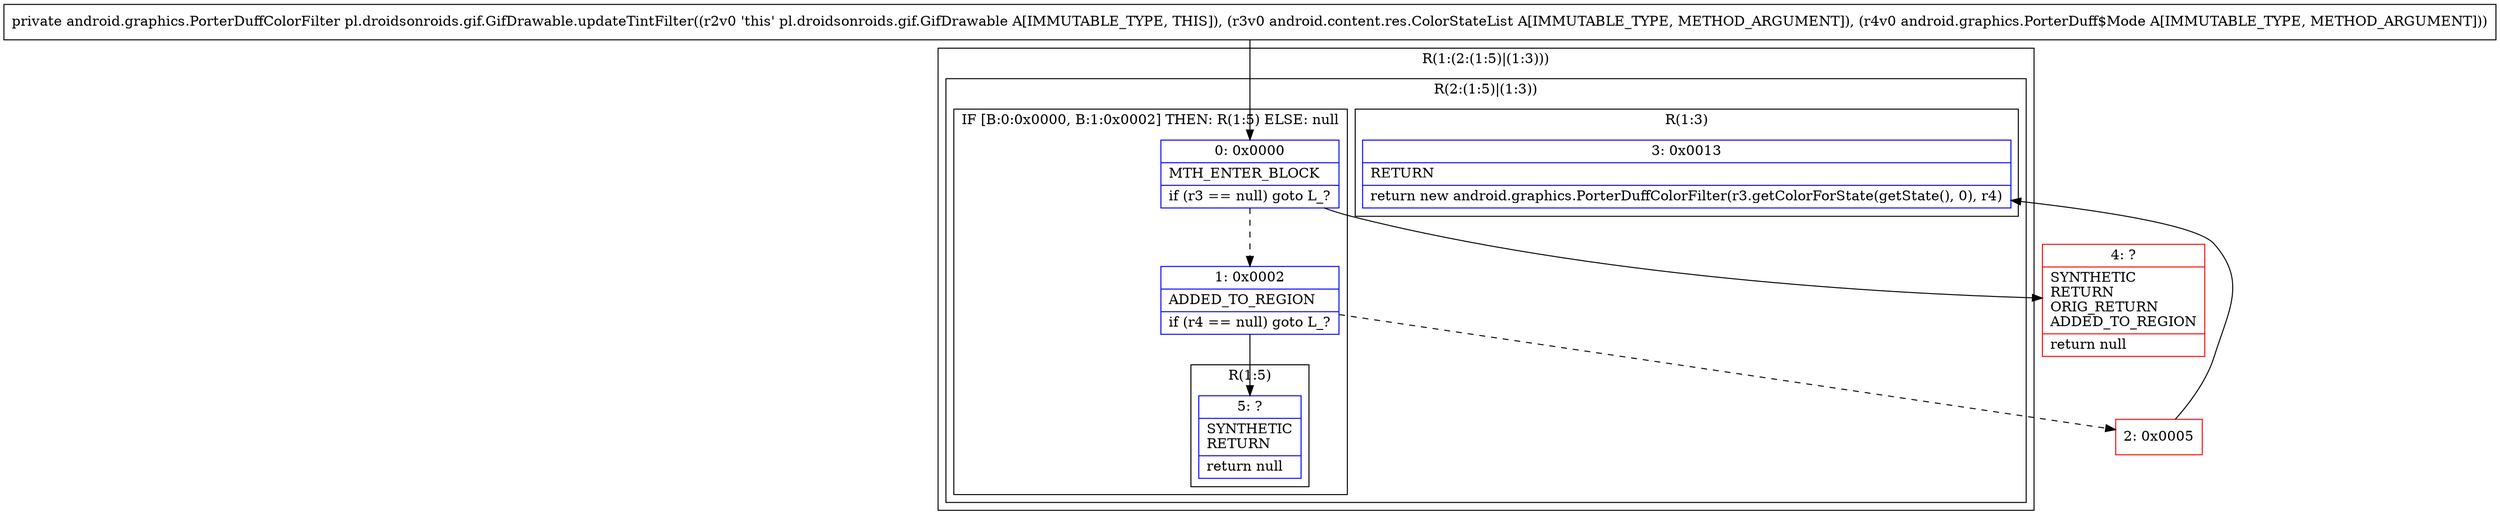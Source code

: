 digraph "CFG forpl.droidsonroids.gif.GifDrawable.updateTintFilter(Landroid\/content\/res\/ColorStateList;Landroid\/graphics\/PorterDuff$Mode;)Landroid\/graphics\/PorterDuffColorFilter;" {
subgraph cluster_Region_93499642 {
label = "R(1:(2:(1:5)|(1:3)))";
node [shape=record,color=blue];
subgraph cluster_Region_132935144 {
label = "R(2:(1:5)|(1:3))";
node [shape=record,color=blue];
subgraph cluster_IfRegion_2081336707 {
label = "IF [B:0:0x0000, B:1:0x0002] THEN: R(1:5) ELSE: null";
node [shape=record,color=blue];
Node_0 [shape=record,label="{0\:\ 0x0000|MTH_ENTER_BLOCK\l|if (r3 == null) goto L_?\l}"];
Node_1 [shape=record,label="{1\:\ 0x0002|ADDED_TO_REGION\l|if (r4 == null) goto L_?\l}"];
subgraph cluster_Region_721421403 {
label = "R(1:5)";
node [shape=record,color=blue];
Node_5 [shape=record,label="{5\:\ ?|SYNTHETIC\lRETURN\l|return null\l}"];
}
}
subgraph cluster_Region_990209185 {
label = "R(1:3)";
node [shape=record,color=blue];
Node_3 [shape=record,label="{3\:\ 0x0013|RETURN\l|return new android.graphics.PorterDuffColorFilter(r3.getColorForState(getState(), 0), r4)\l}"];
}
}
}
Node_2 [shape=record,color=red,label="{2\:\ 0x0005}"];
Node_4 [shape=record,color=red,label="{4\:\ ?|SYNTHETIC\lRETURN\lORIG_RETURN\lADDED_TO_REGION\l|return null\l}"];
MethodNode[shape=record,label="{private android.graphics.PorterDuffColorFilter pl.droidsonroids.gif.GifDrawable.updateTintFilter((r2v0 'this' pl.droidsonroids.gif.GifDrawable A[IMMUTABLE_TYPE, THIS]), (r3v0 android.content.res.ColorStateList A[IMMUTABLE_TYPE, METHOD_ARGUMENT]), (r4v0 android.graphics.PorterDuff$Mode A[IMMUTABLE_TYPE, METHOD_ARGUMENT])) }"];
MethodNode -> Node_0;
Node_0 -> Node_1[style=dashed];
Node_0 -> Node_4;
Node_1 -> Node_2[style=dashed];
Node_1 -> Node_5;
Node_2 -> Node_3;
}

